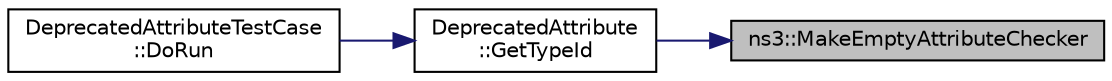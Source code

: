 digraph "ns3::MakeEmptyAttributeChecker"
{
 // LATEX_PDF_SIZE
  edge [fontname="Helvetica",fontsize="10",labelfontname="Helvetica",labelfontsize="10"];
  node [fontname="Helvetica",fontsize="10",shape=record];
  rankdir="RL";
  Node1 [label="ns3::MakeEmptyAttributeChecker",height=0.2,width=0.4,color="black", fillcolor="grey75", style="filled", fontcolor="black",tooltip="Create an empty AttributeChecker."];
  Node1 -> Node2 [dir="back",color="midnightblue",fontsize="10",style="solid",fontname="Helvetica"];
  Node2 [label="DeprecatedAttribute\l::GetTypeId",height=0.2,width=0.4,color="black", fillcolor="white", style="filled",URL="$class_deprecated_attribute.html#a6288a8b7cf3b4b8ccc271c72d3241c9c",tooltip=" "];
  Node2 -> Node3 [dir="back",color="midnightblue",fontsize="10",style="solid",fontname="Helvetica"];
  Node3 [label="DeprecatedAttributeTestCase\l::DoRun",height=0.2,width=0.4,color="black", fillcolor="white", style="filled",URL="$class_deprecated_attribute_test_case.html#a082dd0381220ff75bd0ef8e7708869e4",tooltip="Implementation to actually run this TestCase."];
}
